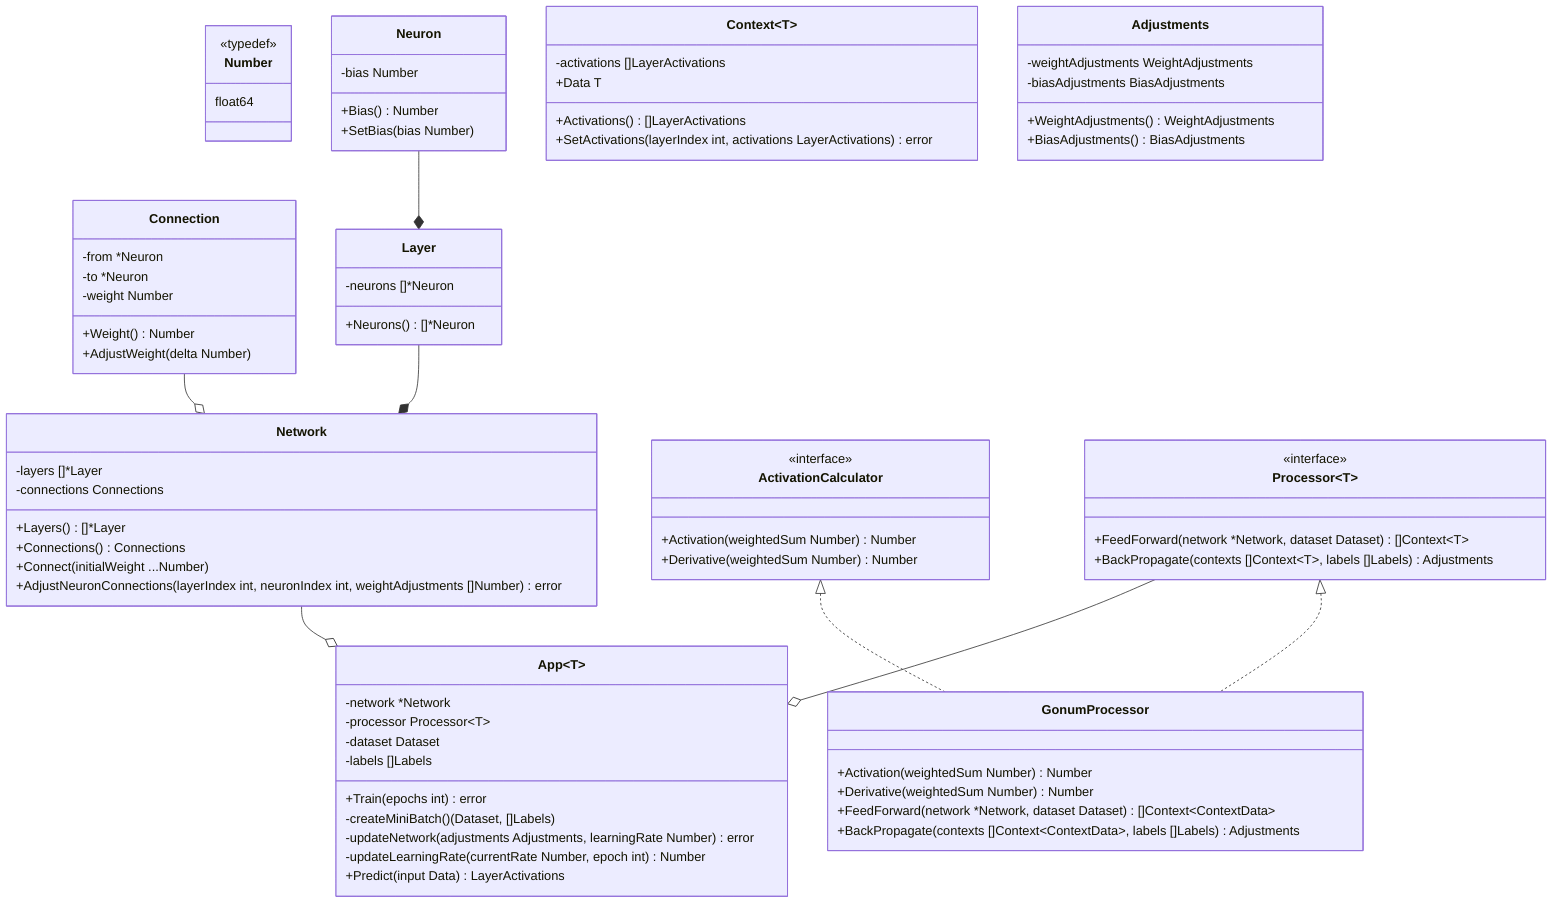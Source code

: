 classDiagram
    class Number {
        <<typedef>>
        float64
    }

    class Neuron {
        -bias Number
        +Bias() Number
        +SetBias(bias Number)
    }

    class Connection {
        -from *Neuron
        -to *Neuron
        -weight Number
        +Weight() Number
        +AdjustWeight(delta Number)
    }

    class Layer {
        -neurons []*Neuron
        +Neurons() []*Neuron
    }

    class Network {
        -layers []*Layer
        -connections Connections
        +Layers() []*Layer
        +Connections() Connections
        +Connect(initialWeight ...Number)
        +AdjustNeuronConnections(layerIndex int, neuronIndex int, weightAdjustments []Number) error
    }

    class Context~T~ {
        -activations []LayerActivations
        +Data T
        +Activations() []LayerActivations
        +SetActivations(layerIndex int, activations LayerActivations) error
    }

    class Adjustments {
        -weightAdjustments WeightAdjustments
        -biasAdjustments BiasAdjustments
        +WeightAdjustments() WeightAdjustments
        +BiasAdjustments() BiasAdjustments
    }

    class ActivationCalculator {
        <<interface>>
        +Activation(weightedSum Number) Number
        +Derivative(weightedSum Number) Number
    }

    class Processor~T~ {
        <<interface>>
        +FeedForward(network *Network, dataset Dataset) []Context~T~
        +BackPropagate(contexts []Context~T~, labels []Labels) Adjustments
    }

    class GonumProcessor {
        +Activation(weightedSum Number) Number
        +Derivative(weightedSum Number) Number
        +FeedForward(network *Network, dataset Dataset) []Context~ContextData~
        +BackPropagate(contexts []Context~ContextData~, labels []Labels) Adjustments
    }

    class App~T~ {
        -network *Network
        -processor Processor~T~
        -dataset Dataset
        -labels []Labels
        +Train(epochs int) error
        -createMiniBatch() (Dataset, []Labels)
        -updateNetwork(adjustments Adjustments, learningRate Number) error
        -updateLearningRate(currentRate Number, epoch int) Number
        +Predict(input Data) LayerActivations
    }

    Neuron --* Layer
    Connection --o Network
    Layer --* Network
    ActivationCalculator <|.. GonumProcessor
    Processor <|.. GonumProcessor
    Processor --o App
    Network --o App